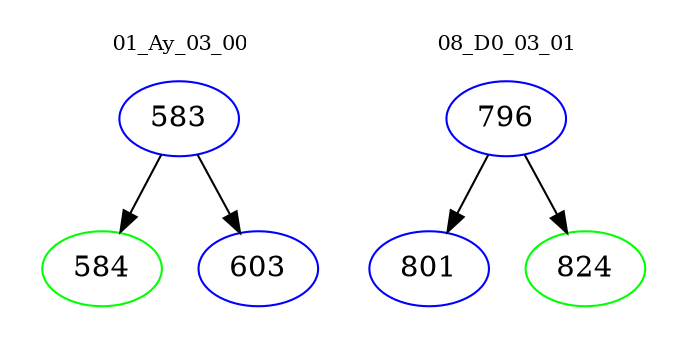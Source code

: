 digraph{
subgraph cluster_0 {
color = white
label = "01_Ay_03_00";
fontsize=10;
T0_583 [label="583", color="blue"]
T0_583 -> T0_584 [color="black"]
T0_584 [label="584", color="green"]
T0_583 -> T0_603 [color="black"]
T0_603 [label="603", color="blue"]
}
subgraph cluster_1 {
color = white
label = "08_D0_03_01";
fontsize=10;
T1_796 [label="796", color="blue"]
T1_796 -> T1_801 [color="black"]
T1_801 [label="801", color="blue"]
T1_796 -> T1_824 [color="black"]
T1_824 [label="824", color="green"]
}
}
